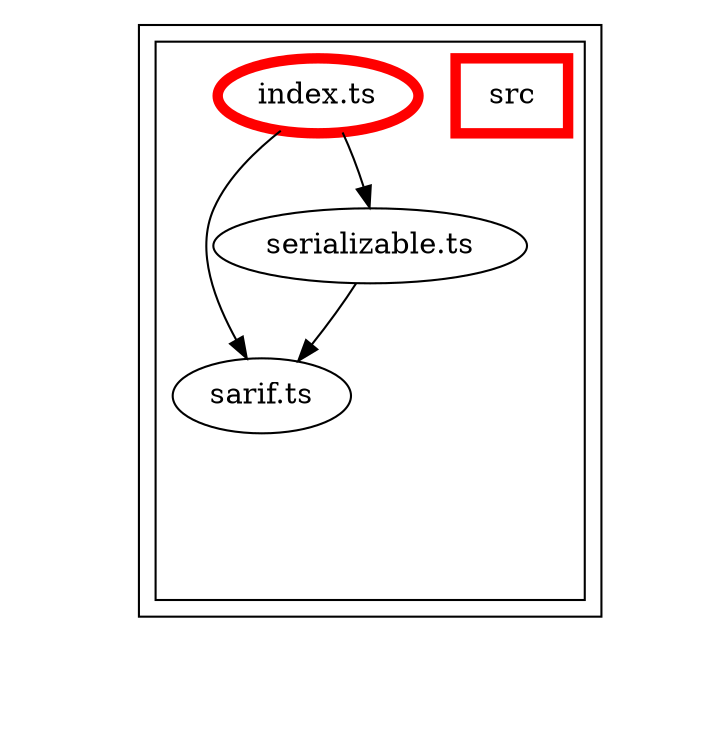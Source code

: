 digraph "dependency-graph-[object Object]" {
  compound = true;
  "dependency-graph-[object Object]" [
    style = "invis";
  ];
  "src/sarif.ts";
  "src/serializable.ts";
  subgraph "cluster_src" {
    color = "#000000";
    label = "";
    "name_src" [
      penwidth = 5;
      shape = "rectangle";
      color = "#ff0000";
      label = "src";
    ];
    "exit_src" [
      style = "invis";
    ];
    subgraph "cluster_src" {
      color = "#000000";
      label = "";
      "name_src" [
        penwidth = 5;
        shape = "rectangle";
        color = "#ff0000";
        label = "src";
      ];
      "exit_src" [
        style = "invis";
      ];
      "src/index.ts" [
        label = "index.ts";
        color = "#ff0000";
        penwidth = 5;
      ];
      "src/sarif.ts" [
        label = "sarif.ts";
      ];
      "src/serializable.ts" [
        label = "serializable.ts";
      ];
      "src/index.ts" -> "exit_src" [
        style = "invis";
      ];
      "src/sarif.ts" -> "exit_src" [
        style = "invis";
      ];
      "src/serializable.ts" -> "exit_src" [
        style = "invis";
      ];
    }
    "exit_src" -> "exit_src" [
      style = "invis";
    ];
    "exit_src" -> "exit_src" [
      style = "invis";
    ];
    "exit_src" -> "exit_src" [
      style = "invis";
    ];
  }
  "exit_src" -> "dependency-graph-[object Object]" [
    style = "invis";
  ];
  "src/index.ts" -> "src/sarif.ts" [
    style = "invis";
  ];
  "src/index.ts" -> "src/sarif.ts" [
    style = "solid";
    ltail = "cluster_src/index.ts";
    lhead = "cluster_src/sarif.ts";
    color = "black";
  ];
  "src/index.ts" -> "src/serializable.ts" [
    style = "invis";
  ];
  "src/index.ts" -> "src/serializable.ts" [
    style = "solid";
    ltail = "cluster_src/index.ts";
    lhead = "cluster_src/serializable.ts";
    color = "black";
  ];
  "src/serializable.ts" -> "src/sarif.ts" [
    style = "invis";
  ];
  "src/serializable.ts" -> "src/sarif.ts" [
    style = "solid";
    ltail = "cluster_src/serializable.ts";
    lhead = "cluster_src/sarif.ts";
    color = "black";
  ];
}